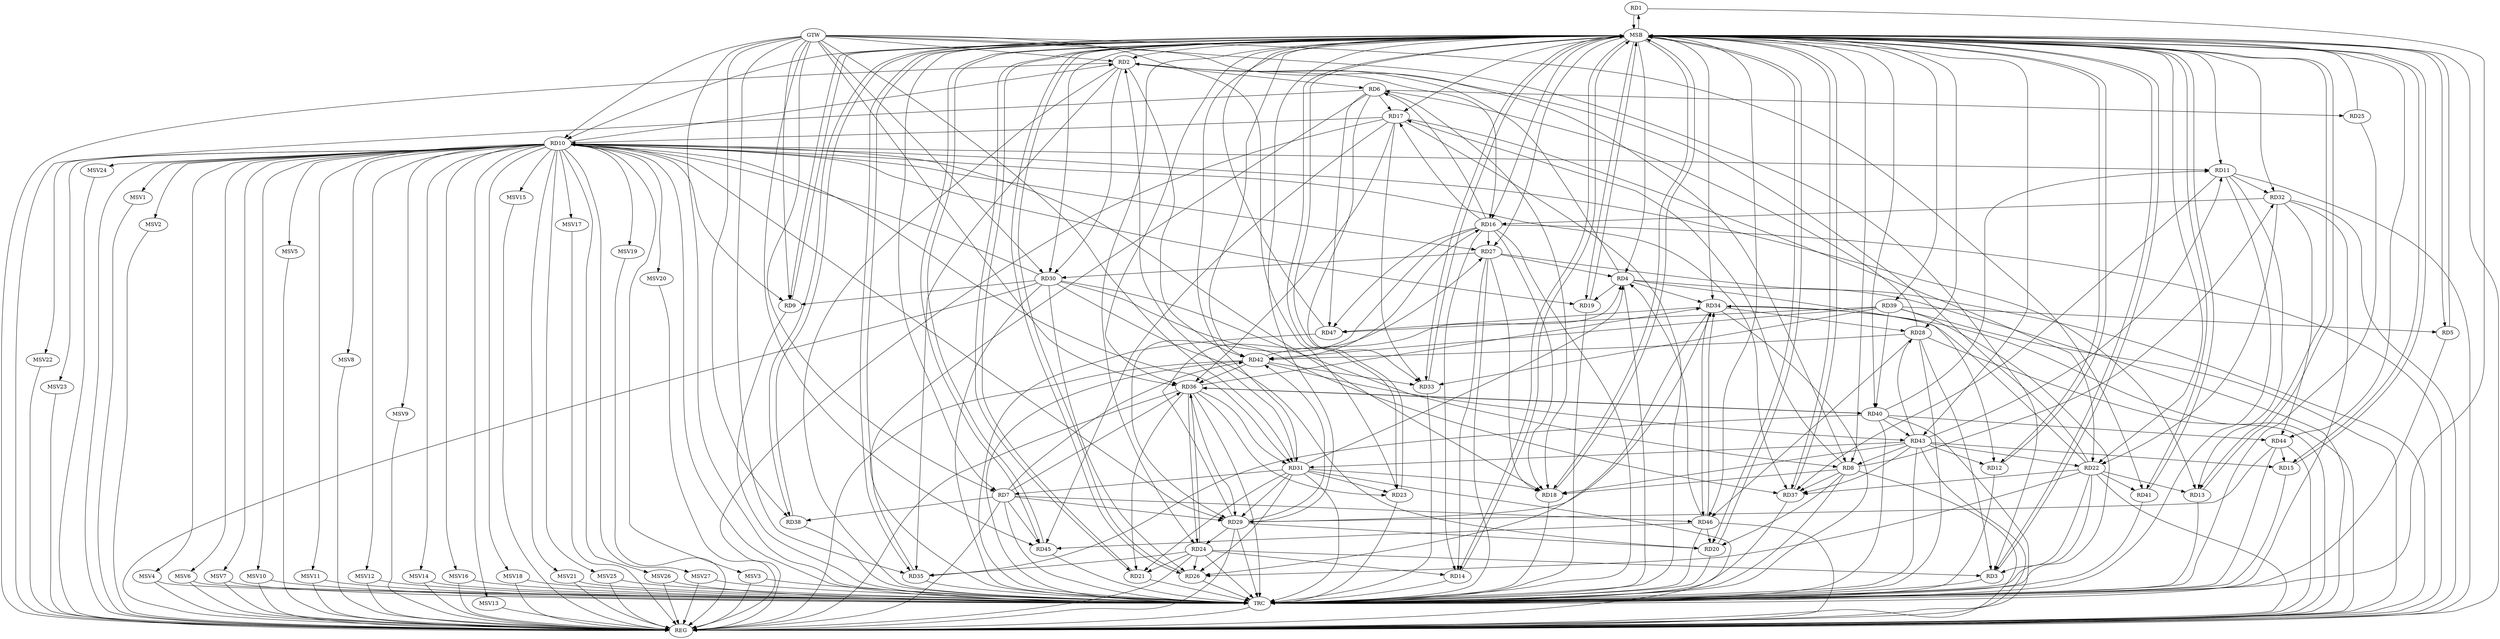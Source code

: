 strict digraph G {
  RD1 [ label="RD1" ];
  RD2 [ label="RD2" ];
  RD3 [ label="RD3" ];
  RD4 [ label="RD4" ];
  RD5 [ label="RD5" ];
  RD6 [ label="RD6" ];
  RD7 [ label="RD7" ];
  RD8 [ label="RD8" ];
  RD9 [ label="RD9" ];
  RD10 [ label="RD10" ];
  RD11 [ label="RD11" ];
  RD12 [ label="RD12" ];
  RD13 [ label="RD13" ];
  RD14 [ label="RD14" ];
  RD15 [ label="RD15" ];
  RD16 [ label="RD16" ];
  RD17 [ label="RD17" ];
  RD18 [ label="RD18" ];
  RD19 [ label="RD19" ];
  RD20 [ label="RD20" ];
  RD21 [ label="RD21" ];
  RD22 [ label="RD22" ];
  RD23 [ label="RD23" ];
  RD24 [ label="RD24" ];
  RD25 [ label="RD25" ];
  RD26 [ label="RD26" ];
  RD27 [ label="RD27" ];
  RD28 [ label="RD28" ];
  RD29 [ label="RD29" ];
  RD30 [ label="RD30" ];
  RD31 [ label="RD31" ];
  RD32 [ label="RD32" ];
  RD33 [ label="RD33" ];
  RD34 [ label="RD34" ];
  RD35 [ label="RD35" ];
  RD36 [ label="RD36" ];
  RD37 [ label="RD37" ];
  RD38 [ label="RD38" ];
  RD39 [ label="RD39" ];
  RD40 [ label="RD40" ];
  RD41 [ label="RD41" ];
  RD42 [ label="RD42" ];
  RD43 [ label="RD43" ];
  RD44 [ label="RD44" ];
  RD45 [ label="RD45" ];
  RD46 [ label="RD46" ];
  RD47 [ label="RD47" ];
  GTW [ label="GTW" ];
  REG [ label="REG" ];
  MSB [ label="MSB" ];
  TRC [ label="TRC" ];
  MSV1 [ label="MSV1" ];
  MSV2 [ label="MSV2" ];
  MSV3 [ label="MSV3" ];
  MSV4 [ label="MSV4" ];
  MSV5 [ label="MSV5" ];
  MSV6 [ label="MSV6" ];
  MSV7 [ label="MSV7" ];
  MSV8 [ label="MSV8" ];
  MSV9 [ label="MSV9" ];
  MSV10 [ label="MSV10" ];
  MSV11 [ label="MSV11" ];
  MSV12 [ label="MSV12" ];
  MSV13 [ label="MSV13" ];
  MSV14 [ label="MSV14" ];
  MSV15 [ label="MSV15" ];
  MSV16 [ label="MSV16" ];
  MSV17 [ label="MSV17" ];
  MSV18 [ label="MSV18" ];
  MSV19 [ label="MSV19" ];
  MSV20 [ label="MSV20" ];
  MSV21 [ label="MSV21" ];
  MSV22 [ label="MSV22" ];
  MSV23 [ label="MSV23" ];
  MSV24 [ label="MSV24" ];
  MSV25 [ label="MSV25" ];
  MSV26 [ label="MSV26" ];
  MSV27 [ label="MSV27" ];
  RD4 -> RD2;
  RD2 -> RD6;
  RD10 -> RD2;
  RD2 -> RD16;
  RD22 -> RD2;
  RD2 -> RD30;
  RD31 -> RD2;
  RD2 -> RD35;
  RD2 -> RD42;
  RD22 -> RD3;
  RD24 -> RD3;
  RD28 -> RD3;
  RD4 -> RD12;
  RD4 -> RD19;
  RD27 -> RD4;
  RD31 -> RD4;
  RD4 -> RD34;
  RD42 -> RD4;
  RD46 -> RD4;
  RD39 -> RD5;
  RD16 -> RD6;
  RD6 -> RD17;
  RD6 -> RD18;
  RD6 -> RD25;
  RD28 -> RD6;
  RD6 -> RD33;
  RD6 -> RD47;
  RD7 -> RD29;
  RD31 -> RD7;
  RD7 -> RD36;
  RD7 -> RD38;
  RD7 -> RD42;
  RD7 -> RD45;
  RD7 -> RD46;
  RD8 -> RD17;
  RD8 -> RD18;
  RD8 -> RD20;
  RD30 -> RD8;
  RD8 -> RD32;
  RD8 -> RD37;
  RD43 -> RD8;
  RD10 -> RD9;
  RD30 -> RD9;
  RD10 -> RD11;
  RD10 -> RD13;
  RD17 -> RD10;
  RD10 -> RD18;
  RD10 -> RD19;
  RD10 -> RD27;
  RD10 -> RD29;
  RD30 -> RD10;
  RD10 -> RD31;
  RD10 -> RD37;
  RD11 -> RD13;
  RD11 -> RD32;
  RD11 -> RD37;
  RD40 -> RD11;
  RD43 -> RD11;
  RD43 -> RD12;
  RD22 -> RD13;
  RD16 -> RD14;
  RD24 -> RD14;
  RD27 -> RD14;
  RD43 -> RD15;
  RD44 -> RD15;
  RD16 -> RD17;
  RD16 -> RD18;
  RD16 -> RD27;
  RD16 -> RD29;
  RD32 -> RD16;
  RD42 -> RD16;
  RD16 -> RD47;
  RD17 -> RD22;
  RD17 -> RD33;
  RD17 -> RD36;
  RD17 -> RD45;
  RD27 -> RD18;
  RD31 -> RD18;
  RD43 -> RD18;
  RD29 -> RD20;
  RD30 -> RD20;
  RD46 -> RD20;
  RD24 -> RD21;
  RD31 -> RD21;
  RD36 -> RD21;
  RD22 -> RD26;
  RD32 -> RD22;
  RD22 -> RD34;
  RD22 -> RD37;
  RD22 -> RD41;
  RD43 -> RD22;
  RD31 -> RD23;
  RD36 -> RD23;
  RD24 -> RD26;
  RD29 -> RD24;
  RD24 -> RD35;
  RD24 -> RD36;
  RD36 -> RD24;
  RD30 -> RD26;
  RD31 -> RD26;
  RD34 -> RD26;
  RD29 -> RD27;
  RD27 -> RD30;
  RD34 -> RD28;
  RD28 -> RD42;
  RD43 -> RD28;
  RD28 -> RD46;
  RD31 -> RD29;
  RD29 -> RD34;
  RD36 -> RD29;
  RD29 -> RD42;
  RD44 -> RD29;
  RD30 -> RD37;
  RD36 -> RD31;
  RD43 -> RD31;
  RD32 -> RD44;
  RD39 -> RD33;
  RD42 -> RD33;
  RD36 -> RD34;
  RD34 -> RD46;
  RD46 -> RD34;
  RD34 -> RD47;
  RD40 -> RD35;
  RD36 -> RD40;
  RD40 -> RD36;
  RD42 -> RD36;
  RD43 -> RD37;
  RD39 -> RD40;
  RD39 -> RD42;
  RD39 -> RD47;
  RD40 -> RD43;
  RD40 -> RD44;
  RD42 -> RD43;
  RD46 -> RD45;
  GTW -> RD45;
  GTW -> RD23;
  GTW -> RD30;
  GTW -> RD36;
  GTW -> RD2;
  GTW -> RD9;
  GTW -> RD7;
  GTW -> RD35;
  GTW -> RD3;
  GTW -> RD31;
  GTW -> RD8;
  GTW -> RD38;
  GTW -> RD10;
  GTW -> RD41;
  RD2 -> REG;
  RD4 -> REG;
  RD6 -> REG;
  RD7 -> REG;
  RD8 -> REG;
  RD10 -> REG;
  RD11 -> REG;
  RD16 -> REG;
  RD17 -> REG;
  RD22 -> REG;
  RD24 -> REG;
  RD27 -> REG;
  RD28 -> REG;
  RD29 -> REG;
  RD30 -> REG;
  RD31 -> REG;
  RD32 -> REG;
  RD34 -> REG;
  RD36 -> REG;
  RD39 -> REG;
  RD40 -> REG;
  RD42 -> REG;
  RD43 -> REG;
  RD44 -> REG;
  RD46 -> REG;
  RD1 -> MSB;
  MSB -> RD15;
  MSB -> REG;
  RD3 -> MSB;
  MSB -> RD19;
  MSB -> RD32;
  MSB -> RD36;
  MSB -> RD38;
  RD5 -> MSB;
  MSB -> RD4;
  MSB -> RD12;
  MSB -> RD23;
  MSB -> RD29;
  MSB -> RD33;
  RD9 -> MSB;
  MSB -> RD8;
  MSB -> RD14;
  MSB -> RD45;
  RD12 -> MSB;
  MSB -> RD3;
  MSB -> RD11;
  MSB -> RD13;
  MSB -> RD35;
  MSB -> RD43;
  RD13 -> MSB;
  MSB -> RD21;
  RD14 -> MSB;
  MSB -> RD2;
  MSB -> RD17;
  MSB -> RD22;
  MSB -> RD44;
  MSB -> RD46;
  RD15 -> MSB;
  MSB -> RD39;
  RD18 -> MSB;
  MSB -> RD5;
  MSB -> RD20;
  MSB -> RD28;
  MSB -> RD41;
  RD19 -> MSB;
  MSB -> RD9;
  MSB -> RD27;
  MSB -> RD40;
  RD20 -> MSB;
  MSB -> RD18;
  RD21 -> MSB;
  RD23 -> MSB;
  MSB -> RD1;
  MSB -> RD16;
  RD25 -> MSB;
  MSB -> RD26;
  MSB -> RD31;
  RD26 -> MSB;
  MSB -> RD10;
  MSB -> RD30;
  MSB -> RD34;
  RD33 -> MSB;
  RD35 -> MSB;
  MSB -> RD37;
  MSB -> RD42;
  RD37 -> MSB;
  MSB -> RD7;
  RD38 -> MSB;
  RD41 -> MSB;
  MSB -> RD24;
  RD45 -> MSB;
  RD47 -> MSB;
  RD1 -> TRC;
  RD2 -> TRC;
  RD3 -> TRC;
  RD4 -> TRC;
  RD5 -> TRC;
  RD6 -> TRC;
  RD7 -> TRC;
  RD8 -> TRC;
  RD9 -> TRC;
  RD10 -> TRC;
  RD11 -> TRC;
  RD12 -> TRC;
  RD13 -> TRC;
  RD14 -> TRC;
  RD15 -> TRC;
  RD16 -> TRC;
  RD17 -> TRC;
  RD18 -> TRC;
  RD19 -> TRC;
  RD20 -> TRC;
  RD21 -> TRC;
  RD22 -> TRC;
  RD23 -> TRC;
  RD24 -> TRC;
  RD25 -> TRC;
  RD26 -> TRC;
  RD27 -> TRC;
  RD28 -> TRC;
  RD29 -> TRC;
  RD30 -> TRC;
  RD31 -> TRC;
  RD32 -> TRC;
  RD33 -> TRC;
  RD34 -> TRC;
  RD35 -> TRC;
  RD36 -> TRC;
  RD37 -> TRC;
  RD38 -> TRC;
  RD39 -> TRC;
  RD40 -> TRC;
  RD41 -> TRC;
  RD42 -> TRC;
  RD43 -> TRC;
  RD44 -> TRC;
  RD45 -> TRC;
  RD46 -> TRC;
  RD47 -> TRC;
  GTW -> TRC;
  TRC -> REG;
  RD10 -> MSV1;
  RD10 -> MSV2;
  RD10 -> MSV3;
  RD10 -> MSV4;
  RD10 -> MSV5;
  MSV1 -> REG;
  MSV2 -> REG;
  MSV3 -> REG;
  MSV3 -> TRC;
  MSV4 -> REG;
  MSV4 -> TRC;
  MSV5 -> REG;
  RD10 -> MSV6;
  RD10 -> MSV7;
  RD10 -> MSV8;
  MSV6 -> REG;
  MSV6 -> TRC;
  MSV7 -> REG;
  MSV7 -> TRC;
  MSV8 -> REG;
  RD10 -> MSV9;
  RD10 -> MSV10;
  MSV9 -> REG;
  MSV10 -> REG;
  MSV10 -> TRC;
  RD10 -> MSV11;
  MSV11 -> REG;
  MSV11 -> TRC;
  RD10 -> MSV12;
  RD10 -> MSV13;
  RD10 -> MSV14;
  MSV12 -> REG;
  MSV12 -> TRC;
  MSV13 -> REG;
  MSV14 -> REG;
  MSV14 -> TRC;
  RD10 -> MSV15;
  MSV15 -> REG;
  RD10 -> MSV16;
  RD10 -> MSV17;
  MSV16 -> REG;
  MSV16 -> TRC;
  MSV17 -> REG;
  RD10 -> MSV18;
  RD10 -> MSV19;
  MSV18 -> REG;
  MSV18 -> TRC;
  MSV19 -> REG;
  RD10 -> MSV20;
  RD10 -> MSV21;
  RD10 -> MSV22;
  RD10 -> MSV23;
  MSV20 -> REG;
  MSV21 -> REG;
  MSV21 -> TRC;
  MSV22 -> REG;
  MSV23 -> REG;
  RD10 -> MSV24;
  RD10 -> MSV25;
  RD10 -> MSV26;
  MSV24 -> REG;
  MSV25 -> REG;
  MSV25 -> TRC;
  MSV26 -> REG;
  MSV26 -> TRC;
  RD10 -> MSV27;
  MSV27 -> REG;
  MSV27 -> TRC;
}

